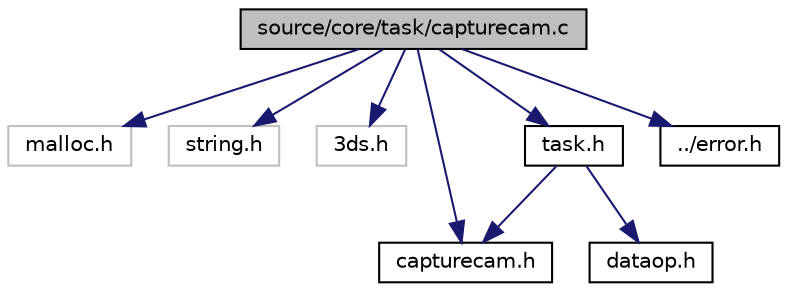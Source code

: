 digraph "source/core/task/capturecam.c"
{
  edge [fontname="Helvetica",fontsize="10",labelfontname="Helvetica",labelfontsize="10"];
  node [fontname="Helvetica",fontsize="10",shape=record];
  Node1 [label="source/core/task/capturecam.c",height=0.2,width=0.4,color="black", fillcolor="grey75", style="filled" fontcolor="black"];
  Node1 -> Node2 [color="midnightblue",fontsize="10",style="solid",fontname="Helvetica"];
  Node2 [label="malloc.h",height=0.2,width=0.4,color="grey75", fillcolor="white", style="filled"];
  Node1 -> Node3 [color="midnightblue",fontsize="10",style="solid",fontname="Helvetica"];
  Node3 [label="string.h",height=0.2,width=0.4,color="grey75", fillcolor="white", style="filled"];
  Node1 -> Node4 [color="midnightblue",fontsize="10",style="solid",fontname="Helvetica"];
  Node4 [label="3ds.h",height=0.2,width=0.4,color="grey75", fillcolor="white", style="filled"];
  Node1 -> Node5 [color="midnightblue",fontsize="10",style="solid",fontname="Helvetica"];
  Node5 [label="capturecam.h",height=0.2,width=0.4,color="black", fillcolor="white", style="filled",URL="$capturecam_8h.html"];
  Node1 -> Node6 [color="midnightblue",fontsize="10",style="solid",fontname="Helvetica"];
  Node6 [label="task.h",height=0.2,width=0.4,color="black", fillcolor="white", style="filled",URL="$task_8h.html"];
  Node6 -> Node5 [color="midnightblue",fontsize="10",style="solid",fontname="Helvetica"];
  Node6 -> Node7 [color="midnightblue",fontsize="10",style="solid",fontname="Helvetica"];
  Node7 [label="dataop.h",height=0.2,width=0.4,color="black", fillcolor="white", style="filled",URL="$dataop_8h.html"];
  Node1 -> Node8 [color="midnightblue",fontsize="10",style="solid",fontname="Helvetica"];
  Node8 [label="../error.h",height=0.2,width=0.4,color="black", fillcolor="white", style="filled",URL="$error_8h.html"];
}
